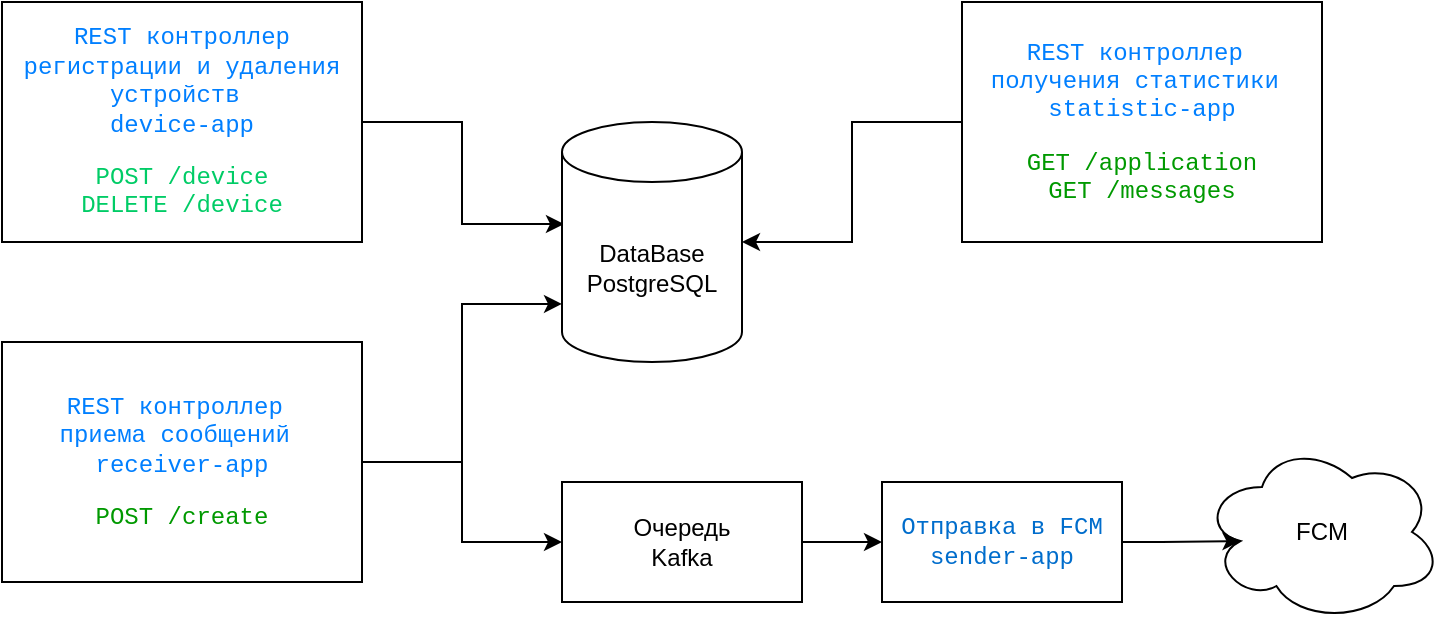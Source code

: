 <mxfile version="14.6.0" type="device"><diagram id="zj5fAGoZdOq80Qvob-hJ" name="Page-1"><mxGraphModel dx="868" dy="465" grid="1" gridSize="10" guides="1" tooltips="1" connect="1" arrows="1" fold="1" page="1" pageScale="1" pageWidth="827" pageHeight="1169" math="0" shadow="0"><root><mxCell id="0"/><mxCell id="1" parent="0"/><mxCell id="Y20BvaS0R0e5gFIZP9N3-13" style="edgeStyle=orthogonalEdgeStyle;rounded=0;orthogonalLoop=1;jettySize=auto;html=1;exitX=1;exitY=0.5;exitDx=0;exitDy=0;entryX=0.011;entryY=0.425;entryDx=0;entryDy=0;entryPerimeter=0;" edge="1" parent="1" source="Y20BvaS0R0e5gFIZP9N3-3" target="Y20BvaS0R0e5gFIZP9N3-5"><mxGeometry relative="1" as="geometry"><mxPoint x="428" y="80" as="targetPoint"/></mxGeometry></mxCell><mxCell id="Y20BvaS0R0e5gFIZP9N3-3" value="&lt;pre style=&quot;background-color: rgb(255 , 255 , 255) ; font-family: &amp;#34;liberation mono&amp;#34; , monospace&quot;&gt;&lt;font color=&quot;#007fff&quot;&gt;REST контроллер&lt;br&gt;регистрации и удаления&lt;br&gt;устройств &lt;br&gt;device-app&lt;/font&gt;&lt;/pre&gt;&lt;pre style=&quot;background-color: rgb(255 , 255 , 255) ; font-family: &amp;#34;liberation mono&amp;#34; , monospace&quot;&gt;&lt;pre style=&quot;font-family: &amp;#34;liberation mono&amp;#34; , monospace&quot;&gt;&lt;font color=&quot;#00cc66&quot;&gt;POST /device&lt;br/&gt;DELETE /device&lt;/font&gt;&lt;/pre&gt;&lt;/pre&gt;" style="rounded=0;whiteSpace=wrap;html=1;" vertex="1" parent="1"><mxGeometry x="120" y="30" width="180" height="120" as="geometry"/></mxCell><mxCell id="Y20BvaS0R0e5gFIZP9N3-11" style="edgeStyle=orthogonalEdgeStyle;rounded=0;orthogonalLoop=1;jettySize=auto;html=1;exitX=1;exitY=0.5;exitDx=0;exitDy=0;entryX=0;entryY=0.758;entryDx=0;entryDy=0;entryPerimeter=0;" edge="1" parent="1" source="Y20BvaS0R0e5gFIZP9N3-4" target="Y20BvaS0R0e5gFIZP9N3-5"><mxGeometry relative="1" as="geometry"><mxPoint x="485" y="140" as="targetPoint"/></mxGeometry></mxCell><mxCell id="Y20BvaS0R0e5gFIZP9N3-16" style="edgeStyle=orthogonalEdgeStyle;rounded=0;orthogonalLoop=1;jettySize=auto;html=1;exitX=1;exitY=0.5;exitDx=0;exitDy=0;entryX=0;entryY=0.5;entryDx=0;entryDy=0;" edge="1" parent="1" source="Y20BvaS0R0e5gFIZP9N3-4" target="Y20BvaS0R0e5gFIZP9N3-15"><mxGeometry relative="1" as="geometry"/></mxCell><mxCell id="Y20BvaS0R0e5gFIZP9N3-4" value="&lt;pre style=&quot;background-color: rgb(255 , 255 , 255) ; font-family: &amp;#34;liberation mono&amp;#34; , monospace&quot;&gt;&lt;font color=&quot;#007fff&quot;&gt;REST контроллер &lt;br&gt;приема сообщений &lt;br&gt;receiver-app&lt;/font&gt;&lt;/pre&gt;&lt;pre style=&quot;background-color: rgb(255 , 255 , 255) ; font-family: &amp;#34;liberation mono&amp;#34; , monospace&quot;&gt;&lt;font color=&quot;#009900&quot;&gt;POST /create&lt;/font&gt;&lt;/pre&gt;" style="rounded=0;whiteSpace=wrap;html=1;" vertex="1" parent="1"><mxGeometry x="120" y="200" width="180" height="120" as="geometry"/></mxCell><mxCell id="Y20BvaS0R0e5gFIZP9N3-5" value="DataBase&lt;br&gt;PostgreSQL" style="shape=cylinder3;whiteSpace=wrap;html=1;boundedLbl=1;backgroundOutline=1;size=15;" vertex="1" parent="1"><mxGeometry x="400" y="90" width="90" height="120" as="geometry"/></mxCell><mxCell id="Y20BvaS0R0e5gFIZP9N3-20" style="edgeStyle=orthogonalEdgeStyle;rounded=0;orthogonalLoop=1;jettySize=auto;html=1;exitX=1;exitY=0.5;exitDx=0;exitDy=0;entryX=0;entryY=0.5;entryDx=0;entryDy=0;" edge="1" parent="1" source="Y20BvaS0R0e5gFIZP9N3-15" target="Y20BvaS0R0e5gFIZP9N3-18"><mxGeometry relative="1" as="geometry"/></mxCell><mxCell id="Y20BvaS0R0e5gFIZP9N3-15" value="Очередь&lt;br&gt;Kafka" style="rounded=0;whiteSpace=wrap;html=1;" vertex="1" parent="1"><mxGeometry x="400" y="270" width="120" height="60" as="geometry"/></mxCell><mxCell id="Y20BvaS0R0e5gFIZP9N3-17" value="FCM" style="ellipse;shape=cloud;whiteSpace=wrap;html=1;" vertex="1" parent="1"><mxGeometry x="720" y="250" width="120" height="90" as="geometry"/></mxCell><mxCell id="Y20BvaS0R0e5gFIZP9N3-21" style="edgeStyle=orthogonalEdgeStyle;rounded=0;orthogonalLoop=1;jettySize=auto;html=1;exitX=1;exitY=0.5;exitDx=0;exitDy=0;entryX=0.16;entryY=0.55;entryDx=0;entryDy=0;entryPerimeter=0;" edge="1" parent="1" source="Y20BvaS0R0e5gFIZP9N3-18" target="Y20BvaS0R0e5gFIZP9N3-17"><mxGeometry relative="1" as="geometry"/></mxCell><mxCell id="Y20BvaS0R0e5gFIZP9N3-18" value="&lt;pre style=&quot;background-color: #ffffff ; color: #080808 ; font-family: &amp;#34;liberation mono&amp;#34; , monospace ; font-size: 9 8pt&quot;&gt;&lt;span style=&quot;color: #006dcc&quot;&gt;Отправка в FCM&lt;br/&gt;sender-app&lt;/span&gt;&lt;/pre&gt;" style="rounded=0;whiteSpace=wrap;html=1;" vertex="1" parent="1"><mxGeometry x="560" y="270" width="120" height="60" as="geometry"/></mxCell><mxCell id="Y20BvaS0R0e5gFIZP9N3-23" style="edgeStyle=orthogonalEdgeStyle;rounded=0;orthogonalLoop=1;jettySize=auto;html=1;exitX=0;exitY=0.5;exitDx=0;exitDy=0;entryX=1;entryY=0.5;entryDx=0;entryDy=0;entryPerimeter=0;" edge="1" parent="1" source="Y20BvaS0R0e5gFIZP9N3-22" target="Y20BvaS0R0e5gFIZP9N3-5"><mxGeometry relative="1" as="geometry"/></mxCell><mxCell id="Y20BvaS0R0e5gFIZP9N3-22" value="&lt;pre style=&quot;background-color: rgb(255 , 255 , 255) ; font-family: &amp;#34;liberation mono&amp;#34; , monospace&quot;&gt;&lt;font color=&quot;#007fff&quot;&gt;REST контроллер &lt;br&gt;получения статистики &lt;br&gt;statistic-app&lt;/font&gt;&lt;/pre&gt;&lt;pre style=&quot;background-color: rgb(255 , 255 , 255) ; font-family: &amp;#34;liberation mono&amp;#34; , monospace&quot;&gt;&lt;font color=&quot;#009900&quot;&gt;GET /application&lt;br/&gt;GET /messages&lt;/font&gt;&lt;/pre&gt;" style="rounded=0;whiteSpace=wrap;html=1;" vertex="1" parent="1"><mxGeometry x="600" y="30" width="180" height="120" as="geometry"/></mxCell></root></mxGraphModel></diagram></mxfile>